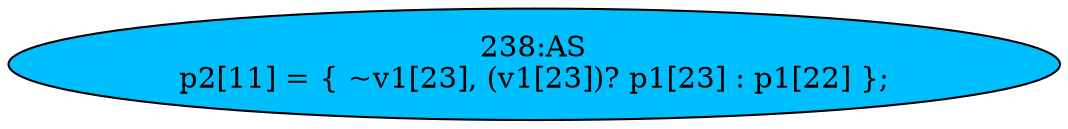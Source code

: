 strict digraph "" {
	node [label="\N"];
	"238:AS"	 [ast="<pyverilog.vparser.ast.Assign object at 0x7f40784bd290>",
		def_var="['p2']",
		fillcolor=deepskyblue,
		label="238:AS
p2[11] = { ~v1[23], (v1[23])? p1[23] : p1[22] };",
		statements="[]",
		style=filled,
		typ=Assign,
		use_var="['v1', 'v1', 'p1', 'p1']"];
}
